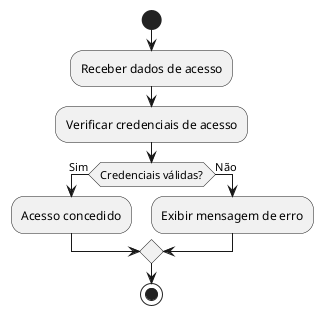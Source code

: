 @startuml
start

:Receber dados de acesso;
:Verificar credenciais de acesso;
if (Credenciais válidas?) then (Sim)
  :Acesso concedido;
else (Não)
  :Exibir mensagem de erro;
endif
stop

@enduml